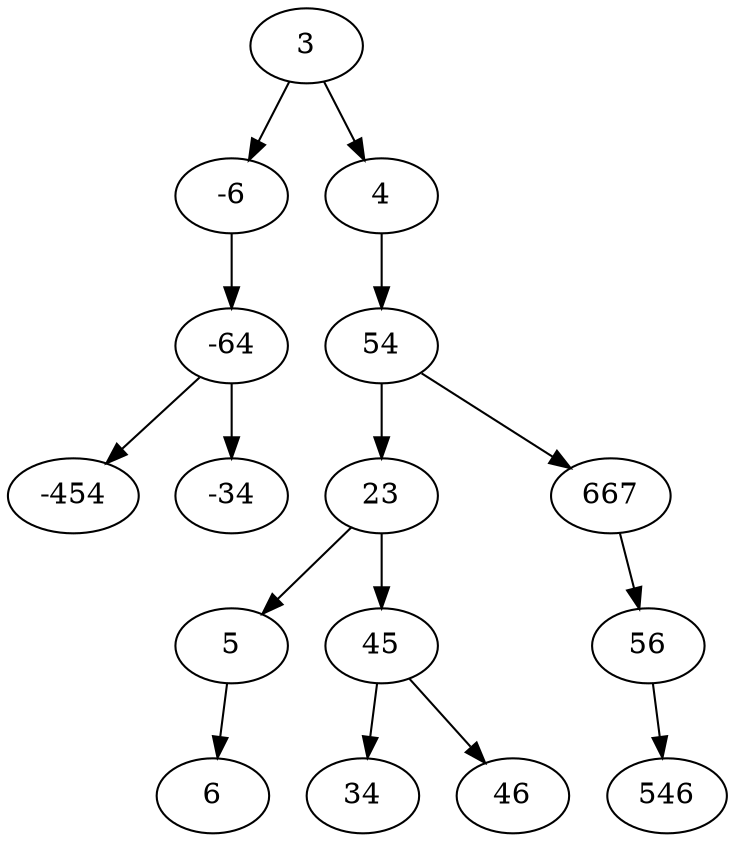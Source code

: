 digraph visual_tree {
3 -> -6;
3 -> 4;
-6 -> -64;
-64 -> -454;
-64 -> -34;
4 -> 54;
54 -> 23;
54 -> 667;
23 -> 5;
23 -> 45;
5 -> 6;
45 -> 34;
45 -> 46;
667 -> 56;
56 -> 546;
}
